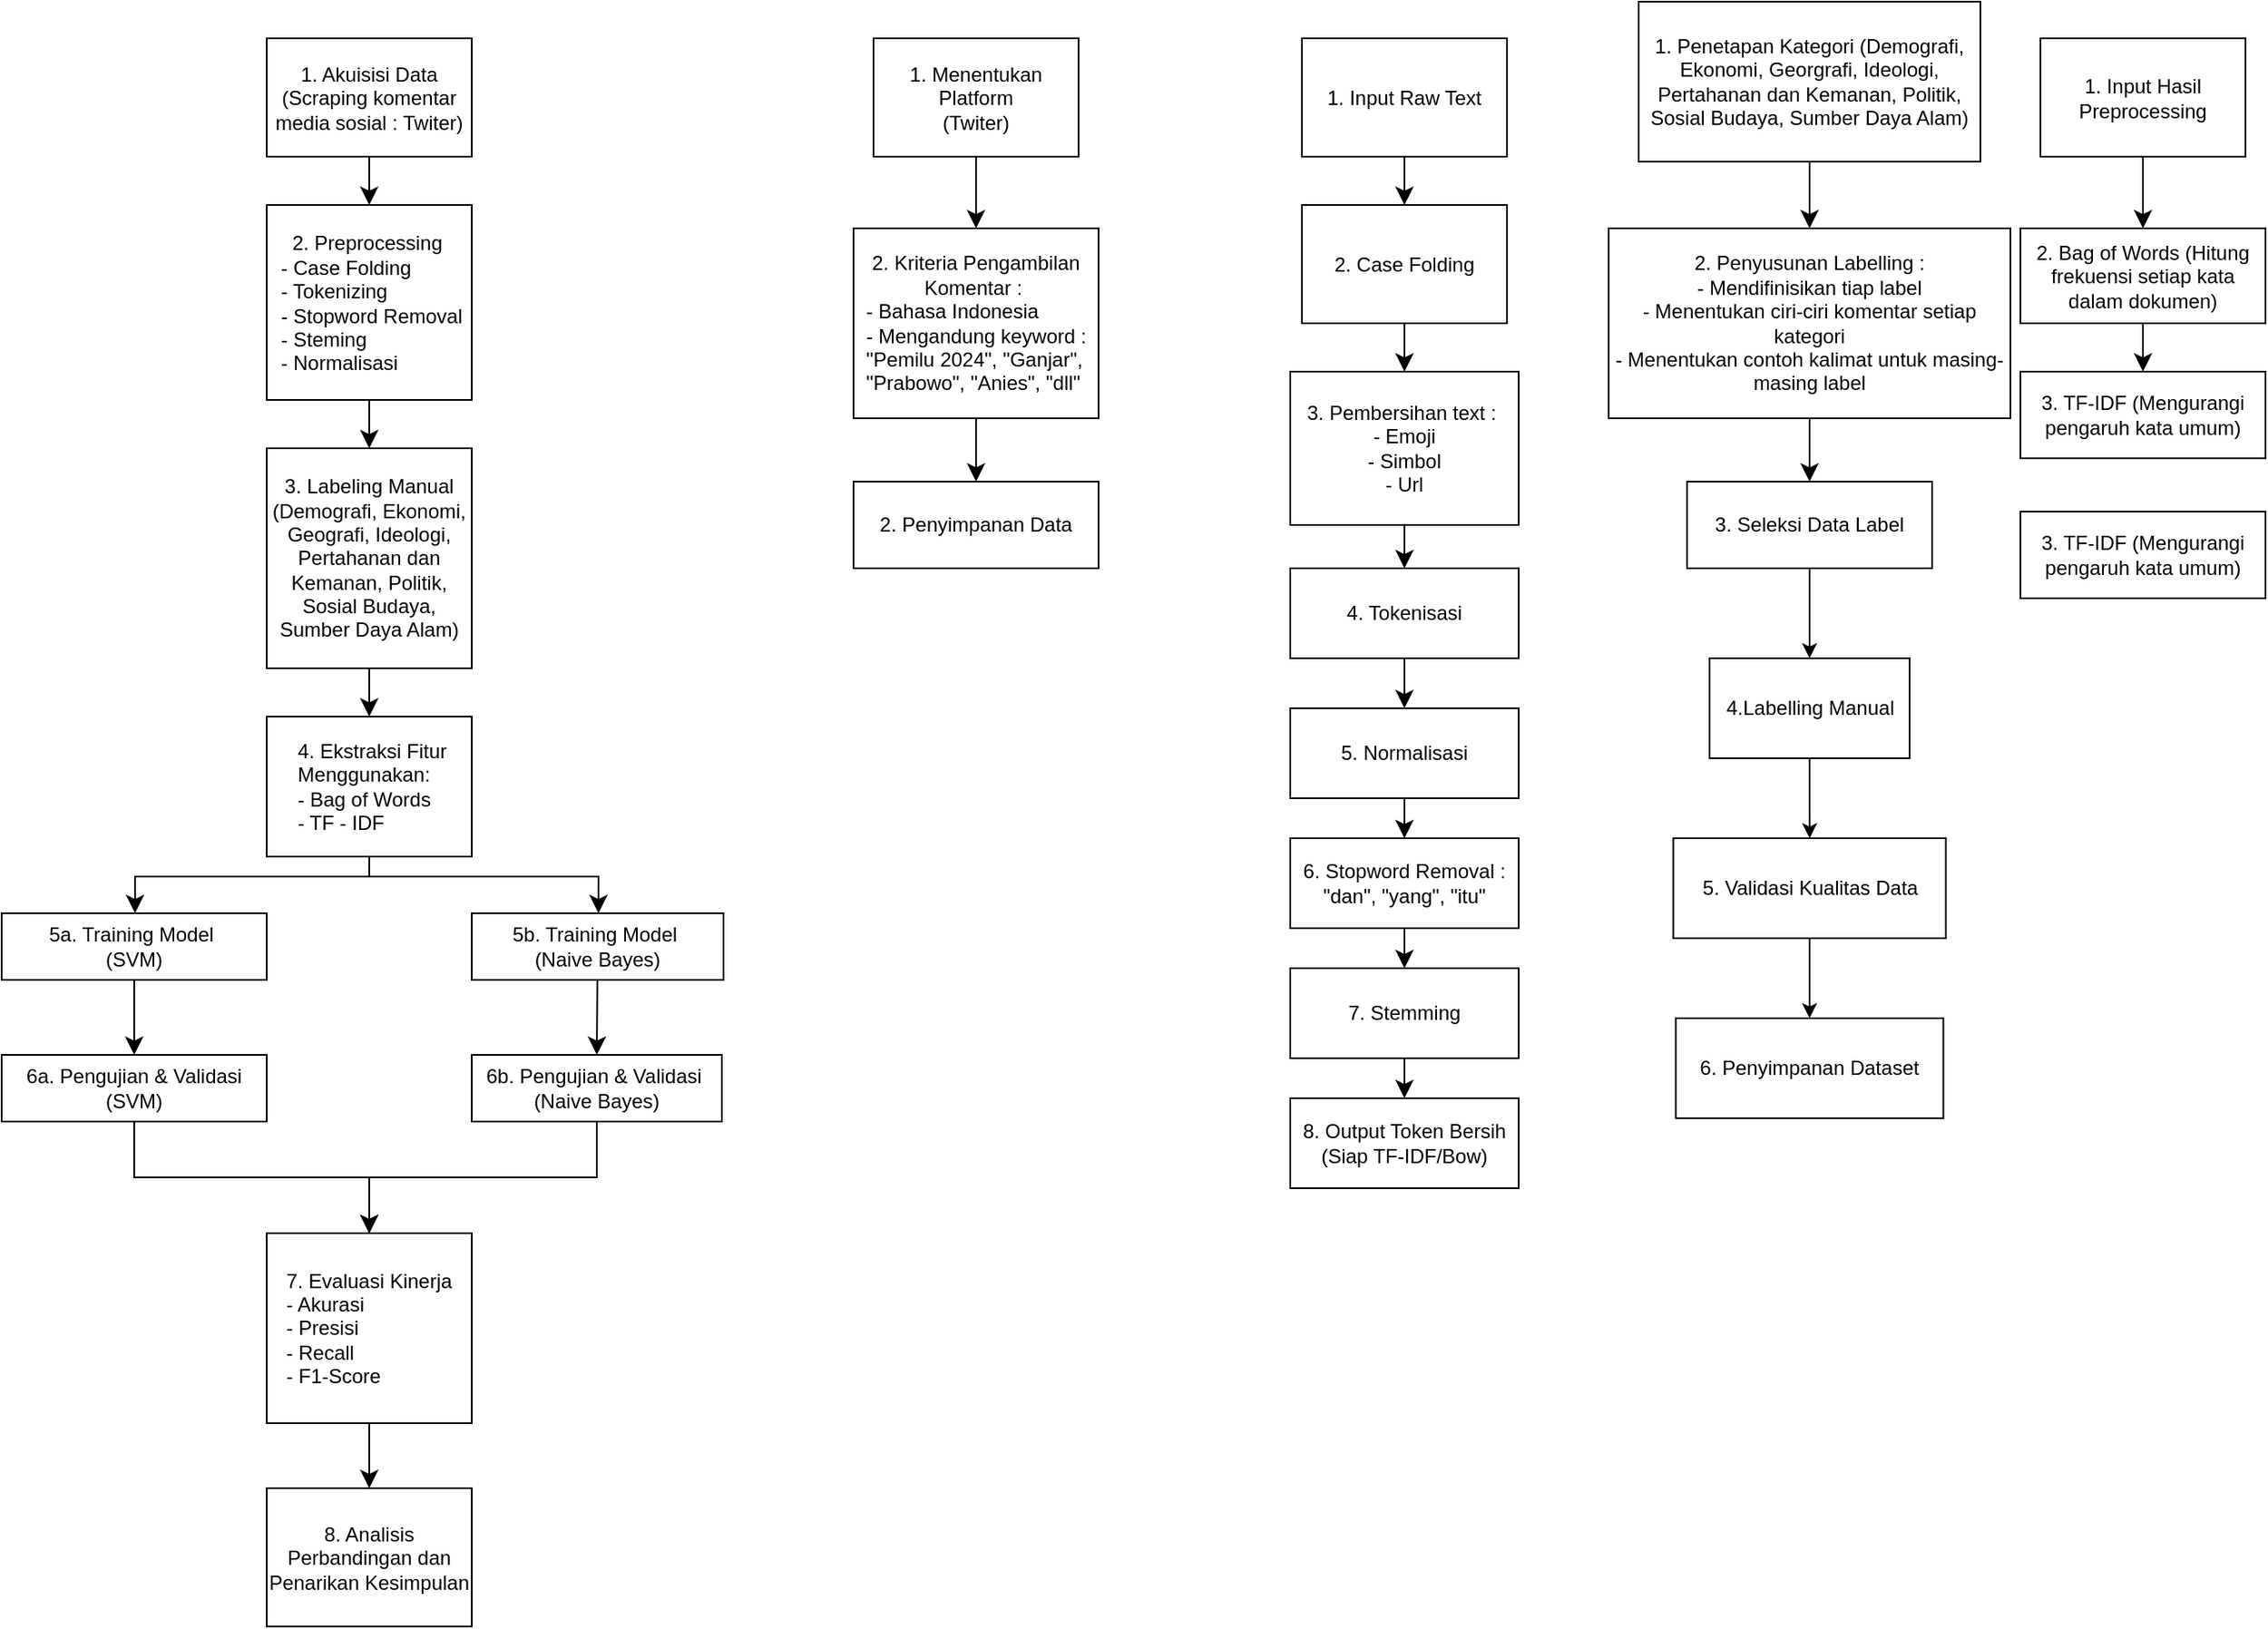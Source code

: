 <mxfile version="27.1.5">
  <diagram name="Page-1" id="ybmzvU-VkRpQT2rDfckK">
    <mxGraphModel dx="687" dy="992" grid="0" gridSize="10" guides="1" tooltips="1" connect="1" arrows="1" fold="1" page="0" pageScale="1" pageWidth="850" pageHeight="1100" math="0" shadow="0">
      <root>
        <mxCell id="0" />
        <mxCell id="1" parent="0" />
        <mxCell id="gpr8LAaPaPTISccbtqsT-21" style="edgeStyle=none;curved=1;rounded=0;orthogonalLoop=1;jettySize=auto;html=1;entryX=0.5;entryY=0;entryDx=0;entryDy=0;fontSize=12;startSize=8;endSize=8;" parent="1" source="gpr8LAaPaPTISccbtqsT-1" target="gpr8LAaPaPTISccbtqsT-2" edge="1">
          <mxGeometry relative="1" as="geometry" />
        </mxCell>
        <mxCell id="gpr8LAaPaPTISccbtqsT-1" value="1. Akuisisi Data&lt;div&gt;(Scraping komentar media sosial : Twiter)&lt;/div&gt;" style="rounded=0;whiteSpace=wrap;html=1;" parent="1" vertex="1">
          <mxGeometry x="32" y="-140" width="123" height="71" as="geometry" />
        </mxCell>
        <mxCell id="gpr8LAaPaPTISccbtqsT-20" style="edgeStyle=none;curved=1;rounded=0;orthogonalLoop=1;jettySize=auto;html=1;entryX=0.5;entryY=0;entryDx=0;entryDy=0;fontSize=12;startSize=8;endSize=8;" parent="1" source="gpr8LAaPaPTISccbtqsT-2" target="gpr8LAaPaPTISccbtqsT-3" edge="1">
          <mxGeometry relative="1" as="geometry" />
        </mxCell>
        <mxCell id="gpr8LAaPaPTISccbtqsT-2" value="&amp;nbsp; &amp;nbsp; 2. Preprocessing&amp;nbsp;&lt;div&gt;&lt;div&gt;&amp;nbsp; - Case Folding&lt;/div&gt;&lt;div&gt;&amp;nbsp; - Tokenizing&lt;/div&gt;&lt;div&gt;&amp;nbsp; - Stopword Removal&lt;/div&gt;&lt;div&gt;&amp;nbsp; - Steming&lt;/div&gt;&lt;div&gt;&amp;nbsp; - Normalisasi&lt;/div&gt;&lt;/div&gt;" style="rounded=0;whiteSpace=wrap;html=1;align=left;" parent="1" vertex="1">
          <mxGeometry x="32" y="-40" width="123" height="117" as="geometry" />
        </mxCell>
        <mxCell id="gpr8LAaPaPTISccbtqsT-19" style="edgeStyle=none;curved=1;rounded=0;orthogonalLoop=1;jettySize=auto;html=1;entryX=0.5;entryY=0;entryDx=0;entryDy=0;fontSize=12;startSize=8;endSize=8;" parent="1" source="gpr8LAaPaPTISccbtqsT-3" target="gpr8LAaPaPTISccbtqsT-4" edge="1">
          <mxGeometry relative="1" as="geometry" />
        </mxCell>
        <mxCell id="gpr8LAaPaPTISccbtqsT-3" value="3. Labeling Manual&lt;div&gt;(Demografi, Ekonomi, Geografi, Ideologi, Pertahanan dan Kemanan, Politik, Sosial Budaya, Sumber Daya Alam)&lt;/div&gt;" style="rounded=0;whiteSpace=wrap;html=1;align=center;" parent="1" vertex="1">
          <mxGeometry x="32" y="106" width="123" height="132" as="geometry" />
        </mxCell>
        <mxCell id="gpr8LAaPaPTISccbtqsT-7" style="edgeStyle=orthogonalEdgeStyle;rounded=0;orthogonalLoop=1;jettySize=auto;html=1;entryX=0.5;entryY=0;entryDx=0;entryDy=0;fontSize=12;startSize=8;endSize=8;" parent="1" source="gpr8LAaPaPTISccbtqsT-4" target="gpr8LAaPaPTISccbtqsT-5" edge="1">
          <mxGeometry relative="1" as="geometry">
            <Array as="points">
              <mxPoint x="94" y="363" />
              <mxPoint x="-47" y="363" />
              <mxPoint x="-47" y="385" />
            </Array>
          </mxGeometry>
        </mxCell>
        <mxCell id="gpr8LAaPaPTISccbtqsT-4" value="&amp;nbsp; &amp;nbsp; &amp;nbsp;4. Ekstraksi Fitur&amp;nbsp; &amp;nbsp; &amp;nbsp; &amp;nbsp; &amp;nbsp;Menggunakan:&amp;nbsp;&lt;div&gt;&amp;nbsp; &amp;nbsp; &amp;nbsp;- Bag of Words&lt;/div&gt;&lt;div&gt;&amp;nbsp; &amp;nbsp; &amp;nbsp;- TF - IDF&lt;/div&gt;" style="rounded=0;whiteSpace=wrap;html=1;align=left;" parent="1" vertex="1">
          <mxGeometry x="32" y="267" width="123" height="84" as="geometry" />
        </mxCell>
        <mxCell id="gpr8LAaPaPTISccbtqsT-12" style="edgeStyle=none;curved=1;rounded=0;orthogonalLoop=1;jettySize=auto;html=1;entryX=0.5;entryY=0;entryDx=0;entryDy=0;fontSize=12;startSize=8;endSize=8;" parent="1" source="gpr8LAaPaPTISccbtqsT-5" target="gpr8LAaPaPTISccbtqsT-9" edge="1">
          <mxGeometry relative="1" as="geometry" />
        </mxCell>
        <mxCell id="gpr8LAaPaPTISccbtqsT-5" value="5a. Training Model&amp;nbsp;&lt;div&gt;(SVM)&lt;/div&gt;" style="rounded=0;whiteSpace=wrap;html=1;align=center;" parent="1" vertex="1">
          <mxGeometry x="-127" y="385" width="159" height="40" as="geometry" />
        </mxCell>
        <mxCell id="gpr8LAaPaPTISccbtqsT-13" style="edgeStyle=none;curved=1;rounded=0;orthogonalLoop=1;jettySize=auto;html=1;entryX=0.5;entryY=0;entryDx=0;entryDy=0;fontSize=12;startSize=8;endSize=8;" parent="1" source="gpr8LAaPaPTISccbtqsT-6" target="gpr8LAaPaPTISccbtqsT-11" edge="1">
          <mxGeometry relative="1" as="geometry" />
        </mxCell>
        <mxCell id="gpr8LAaPaPTISccbtqsT-6" value="5b. Training Model&amp;nbsp;&lt;div&gt;(Naive Bayes)&lt;/div&gt;" style="rounded=0;whiteSpace=wrap;html=1;align=center;" parent="1" vertex="1">
          <mxGeometry x="155" y="385" width="151" height="40" as="geometry" />
        </mxCell>
        <mxCell id="gpr8LAaPaPTISccbtqsT-8" style="edgeStyle=orthogonalEdgeStyle;rounded=0;orthogonalLoop=1;jettySize=auto;html=1;entryX=0.5;entryY=0;entryDx=0;entryDy=0;fontSize=12;startSize=8;endSize=8;exitX=0.5;exitY=1;exitDx=0;exitDy=0;" parent="1" source="gpr8LAaPaPTISccbtqsT-4" target="gpr8LAaPaPTISccbtqsT-6" edge="1">
          <mxGeometry relative="1" as="geometry">
            <mxPoint x="104" y="361" as="sourcePoint" />
            <mxPoint x="-31" y="395" as="targetPoint" />
            <Array as="points">
              <mxPoint x="94" y="363" />
              <mxPoint x="231" y="363" />
              <mxPoint x="231" y="385" />
            </Array>
          </mxGeometry>
        </mxCell>
        <mxCell id="gpr8LAaPaPTISccbtqsT-16" style="edgeStyle=orthogonalEdgeStyle;rounded=0;orthogonalLoop=1;jettySize=auto;html=1;entryX=0.5;entryY=0;entryDx=0;entryDy=0;fontSize=12;startSize=8;endSize=8;" parent="1" source="gpr8LAaPaPTISccbtqsT-9" target="gpr8LAaPaPTISccbtqsT-14" edge="1">
          <mxGeometry relative="1" as="geometry" />
        </mxCell>
        <mxCell id="gpr8LAaPaPTISccbtqsT-9" value="6a. Pengujian &amp;amp; Validasi (SVM)" style="rounded=0;whiteSpace=wrap;html=1;align=center;" parent="1" vertex="1">
          <mxGeometry x="-127" y="470" width="159" height="40" as="geometry" />
        </mxCell>
        <mxCell id="gpr8LAaPaPTISccbtqsT-17" style="edgeStyle=orthogonalEdgeStyle;rounded=0;orthogonalLoop=1;jettySize=auto;html=1;entryX=0.5;entryY=0;entryDx=0;entryDy=0;fontSize=12;startSize=8;endSize=8;" parent="1" source="gpr8LAaPaPTISccbtqsT-11" target="gpr8LAaPaPTISccbtqsT-14" edge="1">
          <mxGeometry relative="1" as="geometry" />
        </mxCell>
        <mxCell id="gpr8LAaPaPTISccbtqsT-11" value="6b. Pengujian &amp;amp; Validasi&amp;nbsp;&lt;div&gt;&lt;span style=&quot;background-color: transparent; color: light-dark(rgb(0, 0, 0), rgb(255, 255, 255));&quot;&gt;(Naive Bayes)&lt;/span&gt;&lt;/div&gt;" style="rounded=0;whiteSpace=wrap;html=1;align=center;" parent="1" vertex="1">
          <mxGeometry x="155" y="470" width="150" height="40" as="geometry" />
        </mxCell>
        <mxCell id="gpr8LAaPaPTISccbtqsT-18" style="edgeStyle=none;curved=1;rounded=0;orthogonalLoop=1;jettySize=auto;html=1;entryX=0.5;entryY=0;entryDx=0;entryDy=0;fontSize=12;startSize=8;endSize=8;" parent="1" source="gpr8LAaPaPTISccbtqsT-14" target="gpr8LAaPaPTISccbtqsT-15" edge="1">
          <mxGeometry relative="1" as="geometry" />
        </mxCell>
        <mxCell id="gpr8LAaPaPTISccbtqsT-14" value="7. Evaluasi Kinerja&lt;div style=&quot;text-align: left;&quot;&gt;- Akurasi&lt;/div&gt;&lt;div style=&quot;text-align: left;&quot;&gt;- Presisi&lt;/div&gt;&lt;div style=&quot;text-align: left;&quot;&gt;- Recall&lt;/div&gt;&lt;div style=&quot;text-align: left;&quot;&gt;- F1-Score&lt;/div&gt;" style="rounded=0;whiteSpace=wrap;html=1;align=center;" parent="1" vertex="1">
          <mxGeometry x="32" y="577" width="123" height="114" as="geometry" />
        </mxCell>
        <mxCell id="gpr8LAaPaPTISccbtqsT-15" value="8. Analisis Perbandingan dan Penarikan Kesimpulan" style="rounded=0;whiteSpace=wrap;html=1;align=center;" parent="1" vertex="1">
          <mxGeometry x="32" y="730" width="123" height="83" as="geometry" />
        </mxCell>
        <mxCell id="gpr8LAaPaPTISccbtqsT-26" style="edgeStyle=none;curved=1;rounded=0;orthogonalLoop=1;jettySize=auto;html=1;entryX=0.5;entryY=0;entryDx=0;entryDy=0;fontSize=12;startSize=8;endSize=8;" parent="1" source="gpr8LAaPaPTISccbtqsT-22" target="gpr8LAaPaPTISccbtqsT-24" edge="1">
          <mxGeometry relative="1" as="geometry" />
        </mxCell>
        <mxCell id="gpr8LAaPaPTISccbtqsT-22" value="1. Menentukan Platform&lt;div&gt;(Twiter)&lt;/div&gt;" style="rounded=0;whiteSpace=wrap;html=1;" parent="1" vertex="1">
          <mxGeometry x="396" y="-140" width="123" height="71" as="geometry" />
        </mxCell>
        <mxCell id="gpr8LAaPaPTISccbtqsT-27" style="edgeStyle=none;curved=1;rounded=0;orthogonalLoop=1;jettySize=auto;html=1;entryX=0.5;entryY=0;entryDx=0;entryDy=0;fontSize=12;startSize=8;endSize=8;" parent="1" source="gpr8LAaPaPTISccbtqsT-24" target="gpr8LAaPaPTISccbtqsT-25" edge="1">
          <mxGeometry relative="1" as="geometry" />
        </mxCell>
        <mxCell id="gpr8LAaPaPTISccbtqsT-24" value="2. Kriteria Pengambilan Komentar :&amp;nbsp;&lt;div style=&quot;text-align: left;&quot;&gt;&amp;nbsp; - Bahasa Indonesia&lt;/div&gt;&lt;div style=&quot;text-align: left;&quot;&gt;&amp;nbsp; - Mengandung keyword :&amp;nbsp; &amp;nbsp; &quot;Pemilu 2024&quot;, &quot;Ganjar&quot;,&amp;nbsp; &amp;nbsp; &quot;Prabowo&quot;, &quot;Anies&quot;, &quot;dll&quot;&lt;/div&gt;" style="rounded=0;whiteSpace=wrap;html=1;align=center;" parent="1" vertex="1">
          <mxGeometry x="384" y="-26" width="147" height="114" as="geometry" />
        </mxCell>
        <mxCell id="gpr8LAaPaPTISccbtqsT-25" value="2. Penyimpanan Data" style="rounded=0;whiteSpace=wrap;html=1;align=center;" parent="1" vertex="1">
          <mxGeometry x="384" y="126" width="147" height="52" as="geometry" />
        </mxCell>
        <mxCell id="gpr8LAaPaPTISccbtqsT-37" style="edgeStyle=none;curved=1;rounded=0;orthogonalLoop=1;jettySize=auto;html=1;entryX=0.5;entryY=0;entryDx=0;entryDy=0;fontSize=12;startSize=8;endSize=8;" parent="1" source="gpr8LAaPaPTISccbtqsT-29" target="gpr8LAaPaPTISccbtqsT-30" edge="1">
          <mxGeometry relative="1" as="geometry" />
        </mxCell>
        <mxCell id="gpr8LAaPaPTISccbtqsT-29" value="1. Input Raw Text" style="rounded=0;whiteSpace=wrap;html=1;" parent="1" vertex="1">
          <mxGeometry x="653" y="-140" width="123" height="71" as="geometry" />
        </mxCell>
        <mxCell id="gpr8LAaPaPTISccbtqsT-38" style="edgeStyle=none;curved=1;rounded=0;orthogonalLoop=1;jettySize=auto;html=1;entryX=0.5;entryY=0;entryDx=0;entryDy=0;fontSize=12;startSize=8;endSize=8;" parent="1" source="gpr8LAaPaPTISccbtqsT-30" target="gpr8LAaPaPTISccbtqsT-31" edge="1">
          <mxGeometry relative="1" as="geometry" />
        </mxCell>
        <mxCell id="gpr8LAaPaPTISccbtqsT-30" value="2. Case Folding" style="rounded=0;whiteSpace=wrap;html=1;" parent="1" vertex="1">
          <mxGeometry x="653" y="-40" width="123" height="71" as="geometry" />
        </mxCell>
        <mxCell id="gpr8LAaPaPTISccbtqsT-39" style="edgeStyle=none;curved=1;rounded=0;orthogonalLoop=1;jettySize=auto;html=1;entryX=0.5;entryY=0;entryDx=0;entryDy=0;fontSize=12;startSize=8;endSize=8;" parent="1" source="gpr8LAaPaPTISccbtqsT-31" target="gpr8LAaPaPTISccbtqsT-32" edge="1">
          <mxGeometry relative="1" as="geometry" />
        </mxCell>
        <mxCell id="gpr8LAaPaPTISccbtqsT-31" value="3. Pembersihan&amp;nbsp;&lt;span style=&quot;background-color: transparent; color: light-dark(rgb(0, 0, 0), rgb(255, 255, 255));&quot;&gt;text :&amp;nbsp;&lt;/span&gt;&lt;div&gt;&lt;div&gt;- Emoji&lt;/div&gt;&lt;div&gt;- Simbol&lt;/div&gt;&lt;div&gt;- Url&lt;/div&gt;&lt;/div&gt;" style="rounded=0;whiteSpace=wrap;html=1;" parent="1" vertex="1">
          <mxGeometry x="646" y="60" width="137" height="92" as="geometry" />
        </mxCell>
        <mxCell id="gpr8LAaPaPTISccbtqsT-40" style="edgeStyle=none;curved=1;rounded=0;orthogonalLoop=1;jettySize=auto;html=1;entryX=0.5;entryY=0;entryDx=0;entryDy=0;fontSize=12;startSize=8;endSize=8;" parent="1" source="gpr8LAaPaPTISccbtqsT-32" target="gpr8LAaPaPTISccbtqsT-33" edge="1">
          <mxGeometry relative="1" as="geometry" />
        </mxCell>
        <mxCell id="gpr8LAaPaPTISccbtqsT-32" value="4. Tokenisasi" style="rounded=0;whiteSpace=wrap;html=1;" parent="1" vertex="1">
          <mxGeometry x="646" y="178" width="137" height="54" as="geometry" />
        </mxCell>
        <mxCell id="gpr8LAaPaPTISccbtqsT-41" style="edgeStyle=none;curved=1;rounded=0;orthogonalLoop=1;jettySize=auto;html=1;entryX=0.5;entryY=0;entryDx=0;entryDy=0;fontSize=12;startSize=8;endSize=8;" parent="1" source="gpr8LAaPaPTISccbtqsT-33" target="gpr8LAaPaPTISccbtqsT-34" edge="1">
          <mxGeometry relative="1" as="geometry" />
        </mxCell>
        <mxCell id="gpr8LAaPaPTISccbtqsT-33" value="5. Normalisasi" style="rounded=0;whiteSpace=wrap;html=1;" parent="1" vertex="1">
          <mxGeometry x="646" y="262" width="137" height="54" as="geometry" />
        </mxCell>
        <mxCell id="gpr8LAaPaPTISccbtqsT-42" style="edgeStyle=none;curved=1;rounded=0;orthogonalLoop=1;jettySize=auto;html=1;fontSize=12;startSize=8;endSize=8;" parent="1" source="gpr8LAaPaPTISccbtqsT-34" target="gpr8LAaPaPTISccbtqsT-35" edge="1">
          <mxGeometry relative="1" as="geometry" />
        </mxCell>
        <mxCell id="gpr8LAaPaPTISccbtqsT-34" value="6. Stopword Removal : &quot;dan&quot;, &quot;yang&quot;, &quot;itu&quot;" style="rounded=0;whiteSpace=wrap;html=1;" parent="1" vertex="1">
          <mxGeometry x="646" y="340" width="137" height="54" as="geometry" />
        </mxCell>
        <mxCell id="gpr8LAaPaPTISccbtqsT-44" style="edgeStyle=none;curved=1;rounded=0;orthogonalLoop=1;jettySize=auto;html=1;entryX=0.5;entryY=0;entryDx=0;entryDy=0;fontSize=12;startSize=8;endSize=8;" parent="1" source="gpr8LAaPaPTISccbtqsT-35" target="gpr8LAaPaPTISccbtqsT-36" edge="1">
          <mxGeometry relative="1" as="geometry" />
        </mxCell>
        <mxCell id="p6sPaUU9TppwSgnS7HaD-1" style="edgeStyle=none;curved=1;rounded=0;orthogonalLoop=1;jettySize=auto;html=1;entryX=0.5;entryY=0;entryDx=0;entryDy=0;fontSize=12;startSize=8;endSize=8;" parent="1" source="p6sPaUU9TppwSgnS7HaD-2" target="p6sPaUU9TppwSgnS7HaD-4" edge="1">
          <mxGeometry relative="1" as="geometry" />
        </mxCell>
        <mxCell id="gpr8LAaPaPTISccbtqsT-35" value="7. Stemming" style="rounded=0;whiteSpace=wrap;html=1;" parent="1" vertex="1">
          <mxGeometry x="646" y="418" width="137" height="54" as="geometry" />
        </mxCell>
        <mxCell id="p6sPaUU9TppwSgnS7HaD-2" value="1. Penetapan Kategori (Demografi, Ekonomi, Georgrafi, Ideologi, Pertahanan dan Kemanan, Politik, Sosial Budaya, Sumber Daya Alam)" style="rounded=0;whiteSpace=wrap;html=1;" parent="1" vertex="1">
          <mxGeometry x="855" y="-162" width="205" height="96" as="geometry" />
        </mxCell>
        <mxCell id="gpr8LAaPaPTISccbtqsT-36" value="8. Output Token Bersih (Siap TF-IDF/Bow)" style="rounded=0;whiteSpace=wrap;html=1;" parent="1" vertex="1">
          <mxGeometry x="646" y="496" width="137" height="54" as="geometry" />
        </mxCell>
        <mxCell id="p6sPaUU9TppwSgnS7HaD-3" style="edgeStyle=none;curved=1;rounded=0;orthogonalLoop=1;jettySize=auto;html=1;entryX=0.5;entryY=0;entryDx=0;entryDy=0;fontSize=12;startSize=8;endSize=8;" parent="1" source="p6sPaUU9TppwSgnS7HaD-4" target="p6sPaUU9TppwSgnS7HaD-5" edge="1">
          <mxGeometry relative="1" as="geometry" />
        </mxCell>
        <mxCell id="p6sPaUU9TppwSgnS7HaD-4" value="2. Penyusunan Labelling :&lt;div&gt;- Mendifinisikan tiap label&lt;/div&gt;&lt;div&gt;- Menentukan ciri-ciri komentar setiap kategori&lt;/div&gt;&lt;div&gt;- Menentukan contoh kalimat untuk masing-masing label&lt;/div&gt;" style="rounded=0;whiteSpace=wrap;html=1;align=center;" parent="1" vertex="1">
          <mxGeometry x="837" y="-26" width="241" height="114" as="geometry" />
        </mxCell>
        <mxCell id="-6hlDB7R7LpJgAfrLC_G-3" value="" style="edgeStyle=orthogonalEdgeStyle;rounded=0;orthogonalLoop=1;jettySize=auto;html=1;" edge="1" parent="1" source="p6sPaUU9TppwSgnS7HaD-5" target="-6hlDB7R7LpJgAfrLC_G-2">
          <mxGeometry relative="1" as="geometry" />
        </mxCell>
        <mxCell id="p6sPaUU9TppwSgnS7HaD-5" value="3. Seleksi Data Label" style="rounded=0;whiteSpace=wrap;html=1;align=center;" parent="1" vertex="1">
          <mxGeometry x="884" y="126" width="147" height="52" as="geometry" />
        </mxCell>
        <mxCell id="-6hlDB7R7LpJgAfrLC_G-5" value="" style="edgeStyle=orthogonalEdgeStyle;rounded=0;orthogonalLoop=1;jettySize=auto;html=1;" edge="1" parent="1" source="-6hlDB7R7LpJgAfrLC_G-2" target="-6hlDB7R7LpJgAfrLC_G-4">
          <mxGeometry relative="1" as="geometry" />
        </mxCell>
        <mxCell id="gpr8LAaPaPTISccbtqsT-45" style="edgeStyle=none;curved=1;rounded=0;orthogonalLoop=1;jettySize=auto;html=1;entryX=0.5;entryY=0;entryDx=0;entryDy=0;fontSize=12;startSize=8;endSize=8;" edge="1" parent="1" source="gpr8LAaPaPTISccbtqsT-46" target="gpr8LAaPaPTISccbtqsT-48">
          <mxGeometry relative="1" as="geometry" />
        </mxCell>
        <mxCell id="-6hlDB7R7LpJgAfrLC_G-2" value="4.Labelling Manual" style="whiteSpace=wrap;html=1;rounded=0;" vertex="1" parent="1">
          <mxGeometry x="897.5" y="232" width="120" height="60" as="geometry" />
        </mxCell>
        <mxCell id="gpr8LAaPaPTISccbtqsT-46" value="1. Input Hasil Preprocessing" style="rounded=0;whiteSpace=wrap;html=1;" vertex="1" parent="1">
          <mxGeometry x="1096" y="-140" width="123" height="71" as="geometry" />
        </mxCell>
        <mxCell id="-6hlDB7R7LpJgAfrLC_G-7" value="" style="edgeStyle=orthogonalEdgeStyle;rounded=0;orthogonalLoop=1;jettySize=auto;html=1;" edge="1" parent="1" source="-6hlDB7R7LpJgAfrLC_G-4" target="-6hlDB7R7LpJgAfrLC_G-6">
          <mxGeometry relative="1" as="geometry" />
        </mxCell>
        <mxCell id="gpr8LAaPaPTISccbtqsT-47" style="edgeStyle=none;curved=1;rounded=0;orthogonalLoop=1;jettySize=auto;html=1;entryX=0.5;entryY=0;entryDx=0;entryDy=0;fontSize=12;startSize=8;endSize=8;" edge="1" parent="1" source="gpr8LAaPaPTISccbtqsT-48" target="gpr8LAaPaPTISccbtqsT-49">
          <mxGeometry relative="1" as="geometry" />
        </mxCell>
        <mxCell id="-6hlDB7R7LpJgAfrLC_G-4" value="&lt;div style=&quot;line-height: 160%;&quot;&gt;5. Validasi Kualitas Data&lt;/div&gt;" style="whiteSpace=wrap;html=1;rounded=0;" vertex="1" parent="1">
          <mxGeometry x="875.75" y="340" width="163.5" height="60" as="geometry" />
        </mxCell>
        <mxCell id="gpr8LAaPaPTISccbtqsT-48" value="2. Bag of Words (Hitung frekuensi setiap kata dalam dokumen)" style="rounded=0;whiteSpace=wrap;html=1;align=center;" vertex="1" parent="1">
          <mxGeometry x="1084" y="-26" width="147" height="57" as="geometry" />
        </mxCell>
        <mxCell id="-6hlDB7R7LpJgAfrLC_G-6" value="6. Penyimpanan Dataset" style="whiteSpace=wrap;html=1;rounded=0;" vertex="1" parent="1">
          <mxGeometry x="877.25" y="448" width="160.5" height="60" as="geometry" />
        </mxCell>
        <mxCell id="gpr8LAaPaPTISccbtqsT-49" value="3. TF-IDF (Mengurangi pengaruh kata umum)" style="rounded=0;whiteSpace=wrap;html=1;align=center;" vertex="1" parent="1">
          <mxGeometry x="1084" y="60" width="147" height="52" as="geometry" />
        </mxCell>
        <mxCell id="gpr8LAaPaPTISccbtqsT-50" value="3. TF-IDF (Mengurangi pengaruh kata umum)" style="rounded=0;whiteSpace=wrap;html=1;align=center;" vertex="1" parent="1">
          <mxGeometry x="1084" y="144" width="147" height="52" as="geometry" />
        </mxCell>
      </root>
    </mxGraphModel>
  </diagram>
</mxfile>
